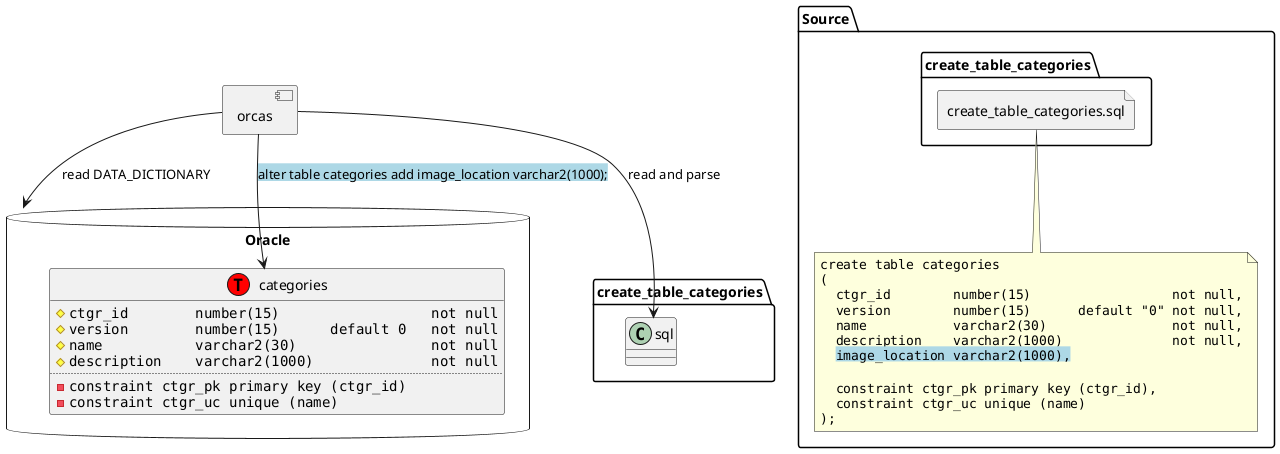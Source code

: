 @startuml

allowmixing

folder Source {
  file create_table_categories.sql

  note bottom of create_table_categories.sql
    ""create table categories""
    ""(""
    ""  ctgr_id        number(15)                  not null,""
    ""  version        number(15)      default "0" not null,""
    ""  name           varchar2(30)                not null,""
    ""  description    varchar2(1000)              not null,""
    ""  <back:LightBlue>image_location varchar2(1000),</back> ""
    """"
    ""  constraint ctgr_pk primary key (ctgr_id),""
    ""  constraint ctgr_uc unique (name)""
    "");""
  end note
}

database Oracle {
  class categories << (T,red) >> {
    #""ctgr_id        number(15)                  not null""
    #""version        number(15)      default 0   not null""
    #""name           varchar2(30)                not null""
    #""description    varchar2(1000)              not null""
    ..
    -""constraint ctgr_pk primary key (ctgr_id)""
    -""constraint ctgr_uc unique (name)""
  }
}

component orcas

orcas --> Oracle: read DATA_DICTIONARY

orcas --> create_table_categories.sql: read and parse

orcas --> categories: <back:LightBlue>alter table categories add image_location varchar2(1000);</back>

@enduml
